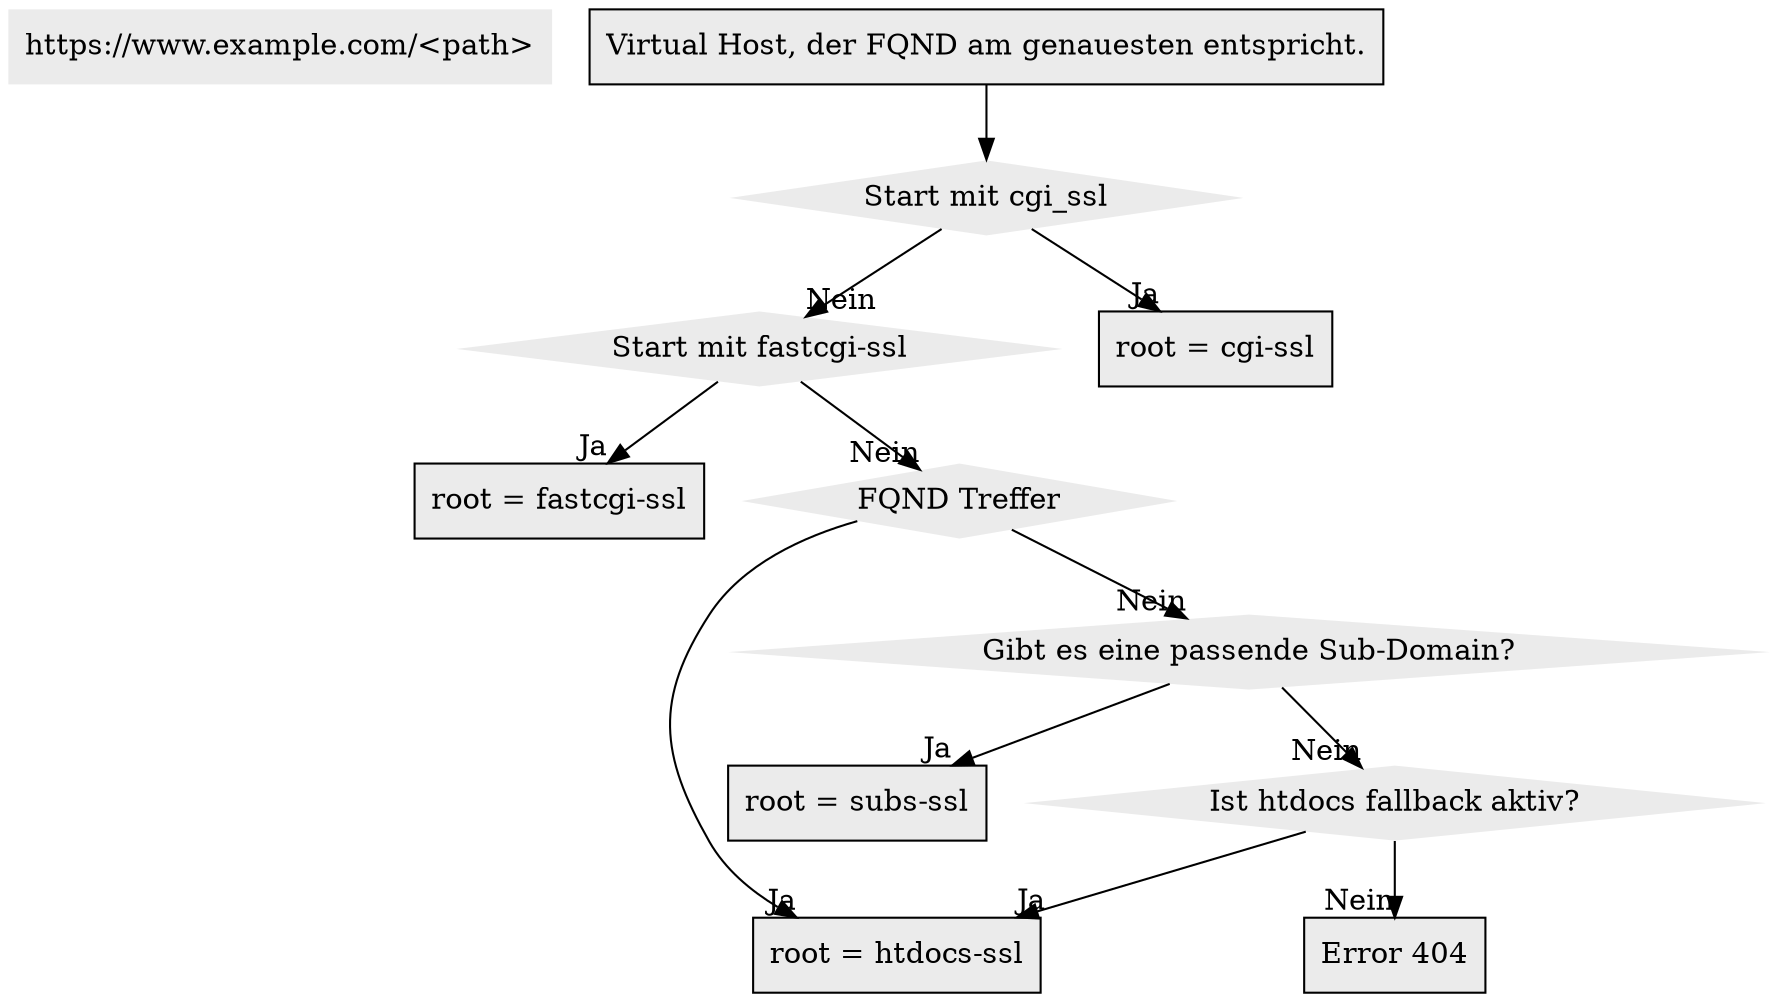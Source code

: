 digraph d  { 
	node [peripheries=0, style=filled, fillcolor="grey92", font=Helvetica, fontcolor=black]

	enquire_information [shape=box, label="https://www.example.com/<path>" ]


    vh_check_fqdn [shape=record, label="Virtual Host, der FQND am genauesten entspricht."]
	path_cgi_bin [shape=diamond, label="Start mit cgi_ssl"]
	path_fastcgi [shape=diamond, label="Start mit fastcgi-ssl"]
	root_cgi_bin [shape=record, label="root = cgi-ssl"]
	root_fastcgi [shape=record, label="root = fastcgi-ssl"]
	fqdn_matches [shape=diamond, label="FQND Treffer"]
	root_htdocs_ok [shape=record, label="root = htdocs-ssl"]
	root_search_in_subs [shape=diamond, label="Gibt es eine passende Sub-Domain?"]
    root_subs_ok [shape=record, label="root = subs-ssl"]
	htdocsfallback_subs [shape=diamond, label="Ist htdocs fallback aktiv?" ]
	404 [shape=record, label="Error 404"] 
        
	vh_check_fqdn -> path_cgi_bin 
	path_cgi_bin -> root_cgi_bin [headlabel="Ja"]
    path_cgi_bin -> path_fastcgi [headlabel="Nein"]   
	path_fastcgi -> root_fastcgi [headlabel="Ja"]
	path_fastcgi -> fqdn_matches [headlabel="Nein"] 
	fqdn_matches -> root_htdocs_ok [headlabel="Ja"]
	fqdn_matches -> root_search_in_subs [headlabel="Nein"]
	root_search_in_subs -> root_subs_ok [headlabel="Ja"]
	root_search_in_subs -> htdocsfallback_subs [headlabel="Nein"]
	htdocsfallback_subs -> root_htdocs_ok [headlabel="Ja"]
	htdocsfallback_subs -> 404 [headlabel="Nein"]
}

